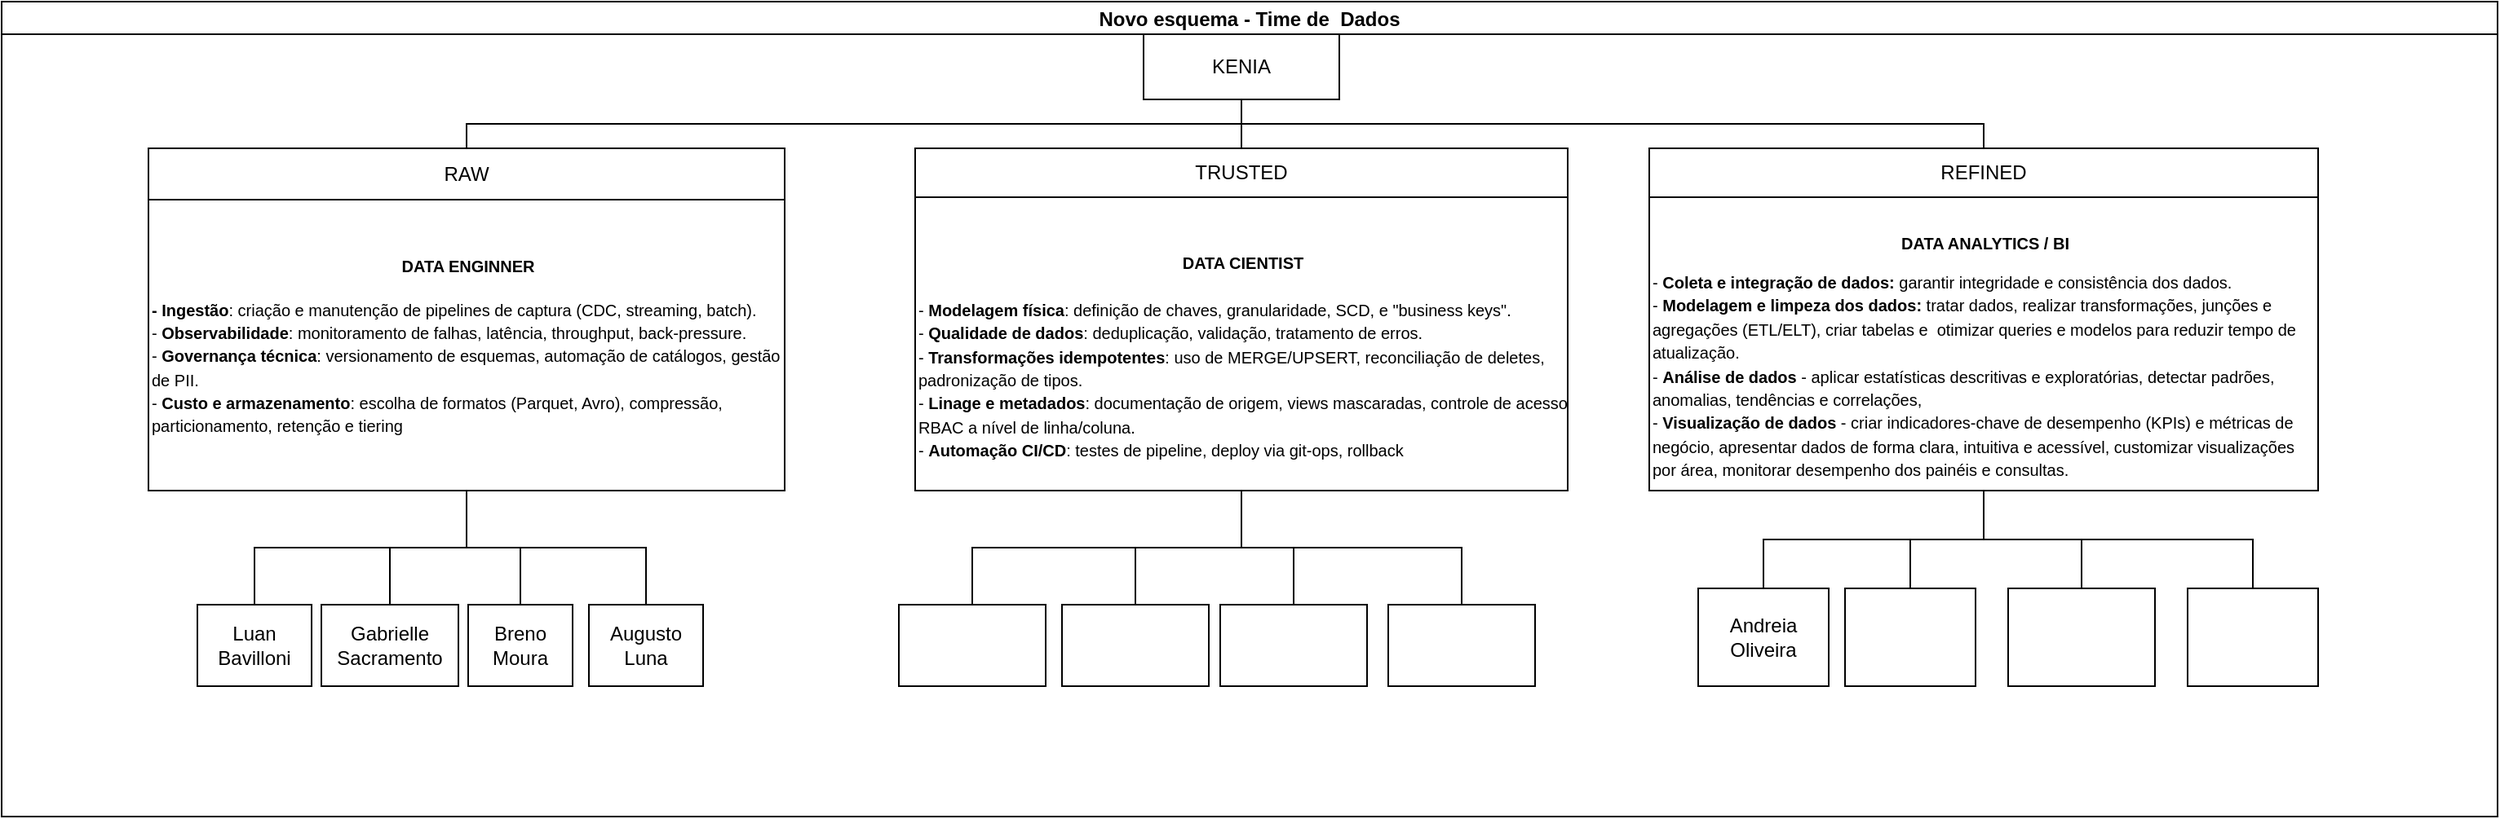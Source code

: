 <mxfile version="27.0.5">
  <diagram name="Página-1" id="KlbmcZpAb_SSr9tYCBlR">
    <mxGraphModel dx="2051" dy="667" grid="1" gridSize="10" guides="1" tooltips="1" connect="1" arrows="1" fold="1" page="1" pageScale="1" pageWidth="827" pageHeight="1169" math="0" shadow="0">
      <root>
        <mxCell id="0" />
        <mxCell id="1" parent="0" />
        <mxCell id="GM0EvHqoDfhebm5qIS6k-1" value="Novo esquema - Time de  Dados" style="swimlane;startSize=20;horizontal=1;containerType=tree;newEdgeStyle={&quot;edgeStyle&quot;:&quot;elbowEdgeStyle&quot;,&quot;startArrow&quot;:&quot;none&quot;,&quot;endArrow&quot;:&quot;none&quot;};" vertex="1" parent="1">
          <mxGeometry x="80" y="110" width="1530" height="500" as="geometry" />
        </mxCell>
        <mxCell id="GM0EvHqoDfhebm5qIS6k-2" value="" style="edgeStyle=elbowEdgeStyle;elbow=vertical;sourcePerimeterSpacing=0;targetPerimeterSpacing=0;startArrow=none;endArrow=none;rounded=0;curved=0;" edge="1" parent="GM0EvHqoDfhebm5qIS6k-1" source="GM0EvHqoDfhebm5qIS6k-4" target="GM0EvHqoDfhebm5qIS6k-5">
          <mxGeometry relative="1" as="geometry" />
        </mxCell>
        <mxCell id="GM0EvHqoDfhebm5qIS6k-3" value="" style="edgeStyle=elbowEdgeStyle;elbow=vertical;sourcePerimeterSpacing=0;targetPerimeterSpacing=0;startArrow=none;endArrow=none;rounded=0;curved=0;" edge="1" parent="GM0EvHqoDfhebm5qIS6k-1" source="GM0EvHqoDfhebm5qIS6k-4" target="GM0EvHqoDfhebm5qIS6k-6">
          <mxGeometry relative="1" as="geometry" />
        </mxCell>
        <UserObject label="KENIA" treeRoot="1" id="GM0EvHqoDfhebm5qIS6k-4">
          <mxCell style="whiteSpace=wrap;html=1;align=center;treeFolding=1;treeMoving=1;newEdgeStyle={&quot;edgeStyle&quot;:&quot;elbowEdgeStyle&quot;,&quot;startArrow&quot;:&quot;none&quot;,&quot;endArrow&quot;:&quot;none&quot;};" vertex="1" parent="GM0EvHqoDfhebm5qIS6k-1">
            <mxGeometry x="700" y="20" width="120" height="40" as="geometry" />
          </mxCell>
        </UserObject>
        <mxCell id="GM0EvHqoDfhebm5qIS6k-9" value="" style="edgeStyle=elbowEdgeStyle;elbow=vertical;sourcePerimeterSpacing=0;targetPerimeterSpacing=0;startArrow=none;endArrow=none;rounded=0;curved=0;" edge="1" target="GM0EvHqoDfhebm5qIS6k-10" source="GM0EvHqoDfhebm5qIS6k-4" parent="GM0EvHqoDfhebm5qIS6k-1">
          <mxGeometry relative="1" as="geometry">
            <mxPoint x="230" y="210" as="sourcePoint" />
          </mxGeometry>
        </mxCell>
        <mxCell id="GM0EvHqoDfhebm5qIS6k-22" value="" style="edgeStyle=elbowEdgeStyle;rounded=0;orthogonalLoop=1;jettySize=auto;html=1;elbow=vertical;startArrow=none;endArrow=none;" edge="1" target="GM0EvHqoDfhebm5qIS6k-23" source="GM0EvHqoDfhebm5qIS6k-17" parent="GM0EvHqoDfhebm5qIS6k-1">
          <mxGeometry relative="1" as="geometry">
            <mxPoint x="140" y="360" as="sourcePoint" />
          </mxGeometry>
        </mxCell>
        <mxCell id="GM0EvHqoDfhebm5qIS6k-29" value="" style="group" vertex="1" connectable="0" parent="GM0EvHqoDfhebm5qIS6k-1">
          <mxGeometry x="120" y="370" width="310" height="50" as="geometry" />
        </mxCell>
        <UserObject label="Luan Bavilloni" treeRoot="1" id="GM0EvHqoDfhebm5qIS6k-19">
          <mxCell style="whiteSpace=wrap;html=1;align=center;treeFolding=1;treeMoving=1;newEdgeStyle={&quot;edgeStyle&quot;:&quot;elbowEdgeStyle&quot;,&quot;startArrow&quot;:&quot;none&quot;,&quot;endArrow&quot;:&quot;none&quot;};" vertex="1" parent="GM0EvHqoDfhebm5qIS6k-29">
            <mxGeometry width="70" height="50" as="geometry" />
          </mxCell>
        </UserObject>
        <UserObject label="Gabrielle Sacramento" treeRoot="1" id="GM0EvHqoDfhebm5qIS6k-21">
          <mxCell style="whiteSpace=wrap;html=1;align=center;treeFolding=1;treeMoving=1;newEdgeStyle={&quot;edgeStyle&quot;:&quot;elbowEdgeStyle&quot;,&quot;startArrow&quot;:&quot;none&quot;,&quot;endArrow&quot;:&quot;none&quot;};" vertex="1" parent="GM0EvHqoDfhebm5qIS6k-29">
            <mxGeometry x="76" width="84" height="50" as="geometry" />
          </mxCell>
        </UserObject>
        <UserObject label="Breno Moura" treeRoot="1" id="GM0EvHqoDfhebm5qIS6k-23">
          <mxCell style="whiteSpace=wrap;html=1;align=center;treeFolding=1;treeMoving=1;newEdgeStyle={&quot;edgeStyle&quot;:&quot;elbowEdgeStyle&quot;,&quot;startArrow&quot;:&quot;none&quot;,&quot;endArrow&quot;:&quot;none&quot;};" vertex="1" parent="GM0EvHqoDfhebm5qIS6k-29">
            <mxGeometry x="166" width="64" height="50" as="geometry" />
          </mxCell>
        </UserObject>
        <UserObject label="Augusto Luna" treeRoot="1" id="GM0EvHqoDfhebm5qIS6k-25">
          <mxCell style="whiteSpace=wrap;html=1;align=center;treeFolding=1;treeMoving=1;newEdgeStyle={&quot;edgeStyle&quot;:&quot;elbowEdgeStyle&quot;,&quot;startArrow&quot;:&quot;none&quot;,&quot;endArrow&quot;:&quot;none&quot;};" vertex="1" parent="GM0EvHqoDfhebm5qIS6k-29">
            <mxGeometry x="240" width="70" height="50" as="geometry" />
          </mxCell>
        </UserObject>
        <mxCell id="GM0EvHqoDfhebm5qIS6k-50" value="" style="group" vertex="1" connectable="0" parent="GM0EvHqoDfhebm5qIS6k-1">
          <mxGeometry x="90" y="90" width="390" height="210" as="geometry" />
        </mxCell>
        <mxCell id="GM0EvHqoDfhebm5qIS6k-5" value="RAW" style="whiteSpace=wrap;html=1;align=center;verticalAlign=middle;treeFolding=1;treeMoving=1;newEdgeStyle={&quot;edgeStyle&quot;:&quot;elbowEdgeStyle&quot;,&quot;startArrow&quot;:&quot;none&quot;,&quot;endArrow&quot;:&quot;none&quot;};" vertex="1" parent="GM0EvHqoDfhebm5qIS6k-50">
          <mxGeometry width="390" height="31.5" as="geometry" />
        </mxCell>
        <UserObject label="&lt;div style=&quot;text-align: center;&quot;&gt;&lt;strong data-end=&quot;671&quot; data-start=&quot;659&quot;&gt;&lt;font style=&quot;font-size: 10px;&quot;&gt;DATA ENGINNER&lt;/font&gt;&lt;/strong&gt;&lt;/div&gt;&lt;font style=&quot;font-size: 10px;&quot;&gt;&lt;strong style=&quot;&quot; data-end=&quot;671&quot; data-start=&quot;659&quot;&gt;&lt;div&gt;&lt;strong data-end=&quot;671&quot; data-start=&quot;659&quot;&gt;&lt;br&gt;&lt;/strong&gt;&lt;/div&gt;- Ingestão&lt;/strong&gt;: criação e manutenção de pipelines de captura (CDC, streaming, batch).&lt;br&gt; - &lt;strong style=&quot;&quot; data-end=&quot;768&quot; data-start=&quot;749&quot;&gt;Observabilidade&lt;/strong&gt;: monitoramento de falhas, latência, throughput, back-pressure.&lt;br&gt; - &lt;strong style=&quot;&quot; data-end=&quot;860&quot; data-start=&quot;838&quot;&gt;Governança técnica&lt;/strong&gt;: versionamento de esquemas, automação de catálogos, gestão de PII.&lt;br&gt; - &lt;strong style=&quot;&quot; data-end=&quot;959&quot; data-start=&quot;934&quot;&gt;Custo e armazenamento&lt;/strong&gt;: escolha de formatos (Parquet, Avro), compressão, particionamento, retenção e tiering&lt;/font&gt;" treeRoot="1" id="GM0EvHqoDfhebm5qIS6k-17">
          <mxCell style="whiteSpace=wrap;html=1;align=left;treeFolding=1;treeMoving=1;newEdgeStyle={&quot;edgeStyle&quot;:&quot;elbowEdgeStyle&quot;,&quot;startArrow&quot;:&quot;none&quot;,&quot;endArrow&quot;:&quot;none&quot;};" vertex="1" parent="GM0EvHqoDfhebm5qIS6k-50">
            <mxGeometry y="31.5" width="390" height="178.5" as="geometry" />
          </mxCell>
        </UserObject>
        <mxCell id="GM0EvHqoDfhebm5qIS6k-49" style="edgeStyle=elbowEdgeStyle;rounded=0;orthogonalLoop=1;jettySize=auto;html=1;startArrow=none;endArrow=none;exitX=0;exitY=0;exitDx=0;exitDy=0;entryX=0;entryY=0.25;entryDx=0;entryDy=0;" edge="1" parent="GM0EvHqoDfhebm5qIS6k-50" source="GM0EvHqoDfhebm5qIS6k-17" target="GM0EvHqoDfhebm5qIS6k-17">
          <mxGeometry relative="1" as="geometry" />
        </mxCell>
        <mxCell id="GM0EvHqoDfhebm5qIS6k-18" value="" style="edgeStyle=elbowEdgeStyle;rounded=0;orthogonalLoop=1;jettySize=auto;html=1;elbow=vertical;startArrow=none;endArrow=none;" edge="1" source="GM0EvHqoDfhebm5qIS6k-17" target="GM0EvHqoDfhebm5qIS6k-19" parent="GM0EvHqoDfhebm5qIS6k-1">
          <mxGeometry relative="1" as="geometry" />
        </mxCell>
        <mxCell id="GM0EvHqoDfhebm5qIS6k-20" value="" style="edgeStyle=elbowEdgeStyle;rounded=0;orthogonalLoop=1;jettySize=auto;html=1;elbow=vertical;startArrow=none;endArrow=none;" edge="1" target="GM0EvHqoDfhebm5qIS6k-21" source="GM0EvHqoDfhebm5qIS6k-17" parent="GM0EvHqoDfhebm5qIS6k-1">
          <mxGeometry relative="1" as="geometry">
            <mxPoint x="155" y="505" as="sourcePoint" />
          </mxGeometry>
        </mxCell>
        <mxCell id="GM0EvHqoDfhebm5qIS6k-24" value="" style="edgeStyle=elbowEdgeStyle;rounded=0;orthogonalLoop=1;jettySize=auto;html=1;elbow=vertical;startArrow=none;endArrow=none;" edge="1" target="GM0EvHqoDfhebm5qIS6k-25" source="GM0EvHqoDfhebm5qIS6k-17" parent="GM0EvHqoDfhebm5qIS6k-1">
          <mxGeometry relative="1" as="geometry">
            <mxPoint x="155" y="505" as="sourcePoint" />
          </mxGeometry>
        </mxCell>
        <mxCell id="GM0EvHqoDfhebm5qIS6k-52" value="" style="group" vertex="1" connectable="0" parent="GM0EvHqoDfhebm5qIS6k-1">
          <mxGeometry x="560" y="90" width="400" height="210" as="geometry" />
        </mxCell>
        <mxCell id="GM0EvHqoDfhebm5qIS6k-6" value="TRUSTED" style="whiteSpace=wrap;html=1;align=center;verticalAlign=middle;treeFolding=1;treeMoving=1;newEdgeStyle={&quot;edgeStyle&quot;:&quot;elbowEdgeStyle&quot;,&quot;startArrow&quot;:&quot;none&quot;,&quot;endArrow&quot;:&quot;none&quot;};" vertex="1" parent="GM0EvHqoDfhebm5qIS6k-52">
          <mxGeometry width="400.0" height="30.0" as="geometry" />
        </mxCell>
        <UserObject label="&lt;div style=&quot;text-align: center;&quot;&gt;&lt;font style=&quot;font-size: 10px;&quot;&gt;&lt;b&gt;&lt;br&gt;&lt;/b&gt;&lt;/font&gt;&lt;/div&gt;&lt;div style=&quot;text-align: center;&quot;&gt;&lt;font style=&quot;font-size: 10px;&quot;&gt;&lt;b&gt;DATA CIENTIST&lt;/b&gt;&lt;/font&gt;&lt;/div&gt;&lt;div style=&quot;text-align: center;&quot;&gt;&lt;font style=&quot;font-size: 10px;&quot;&gt;&lt;b&gt;&lt;br&gt;&lt;/b&gt;&lt;/font&gt;&lt;/div&gt;&lt;font style=&quot;font-size: 10px;&quot;&gt;- &lt;strong style=&quot;&quot; data-end=&quot;1156&quot; data-start=&quot;1136&quot;&gt;Modelagem física&lt;/strong&gt;: definição de chaves, granularidade, SCD, e &quot;business keys&quot;.&lt;br&gt; - &lt;strong style=&quot;&quot; data-end=&quot;1246&quot; data-start=&quot;1224&quot;&gt;Qualidade de dados&lt;/strong&gt;: deduplicação, validação, tratamento de erros.&lt;br&gt; - &lt;strong style=&quot;&quot; data-end=&quot;1383&quot; data-start=&quot;1352&quot;&gt;Transformações idempotentes&lt;/strong&gt;: uso de MERGE/UPSERT, reconciliação de deletes, padronização de tipos.&lt;br&gt; - &lt;strong style=&quot;&quot; data-end=&quot;1483&quot; data-start=&quot;1461&quot;&gt;Linage e metadados&lt;/strong&gt;: documentação de origem, views mascaradas, controle de acesso RBAC a nível de linha/coluna.&lt;br&gt; - &lt;strong style=&quot;&quot; data-end=&quot;1601&quot; data-start=&quot;1582&quot;&gt;Automação CI/CD&lt;/strong&gt;: testes de pipeline, deploy via git-ops, rollback&lt;/font&gt;" treeRoot="1" id="GM0EvHqoDfhebm5qIS6k-26">
          <mxCell style="whiteSpace=wrap;html=1;align=left;treeFolding=1;treeMoving=1;newEdgeStyle={&quot;edgeStyle&quot;:&quot;elbowEdgeStyle&quot;,&quot;startArrow&quot;:&quot;none&quot;,&quot;endArrow&quot;:&quot;none&quot;};" vertex="1" parent="GM0EvHqoDfhebm5qIS6k-52">
            <mxGeometry y="30.0" width="400.0" height="180.0" as="geometry" />
          </mxCell>
        </UserObject>
        <mxCell id="GM0EvHqoDfhebm5qIS6k-43" style="edgeStyle=elbowEdgeStyle;rounded=0;orthogonalLoop=1;jettySize=auto;html=1;startArrow=none;endArrow=none;exitX=0.5;exitY=0;exitDx=0;exitDy=0;" edge="1" parent="GM0EvHqoDfhebm5qIS6k-52" source="GM0EvHqoDfhebm5qIS6k-6" target="GM0EvHqoDfhebm5qIS6k-6">
          <mxGeometry relative="1" as="geometry" />
        </mxCell>
        <mxCell id="GM0EvHqoDfhebm5qIS6k-53" value="" style="group" vertex="1" connectable="0" parent="GM0EvHqoDfhebm5qIS6k-1">
          <mxGeometry x="1000" y="110" width="420" height="220" as="geometry" />
        </mxCell>
        <mxCell id="GM0EvHqoDfhebm5qIS6k-59" value="" style="group" vertex="1" connectable="0" parent="GM0EvHqoDfhebm5qIS6k-53">
          <mxGeometry x="30" y="-20" width="390" height="210" as="geometry" />
        </mxCell>
        <mxCell id="GM0EvHqoDfhebm5qIS6k-10" value="REFINED" style="whiteSpace=wrap;html=1;align=center;verticalAlign=middle;treeFolding=1;treeMoving=1;newEdgeStyle={&quot;edgeStyle&quot;:&quot;elbowEdgeStyle&quot;,&quot;startArrow&quot;:&quot;none&quot;,&quot;endArrow&quot;:&quot;none&quot;};" vertex="1" parent="GM0EvHqoDfhebm5qIS6k-59">
          <mxGeometry x="-20" width="410" height="30" as="geometry" />
        </mxCell>
        <UserObject label="&lt;div&gt;&lt;font style=&quot;font-size: 10px;&quot;&gt;&lt;br&gt;&lt;/font&gt;&lt;/div&gt;&lt;font style=&quot;font-size: 10px;&quot;&gt;&lt;div style=&quot;&quot;&gt;&lt;font style=&quot;font-size: 10px;&quot;&gt;&lt;div style=&quot;font-size: 12px; text-align: center;&quot;&gt;&lt;font style=&quot;font-size: 10px;&quot;&gt;&lt;b&gt;DATA ANALYTICS / BI&lt;/b&gt;&lt;/font&gt;&lt;/div&gt;&lt;div&gt;&lt;font style=&quot;font-size: 10px;&quot;&gt;&lt;br&gt;&lt;/font&gt;&lt;/div&gt;&lt;/font&gt;&lt;/div&gt;&lt;div style=&quot;&quot;&gt;&lt;font style=&quot;font-size: 10px;&quot;&gt;-&amp;nbsp;&lt;b&gt;Coleta e integração de dados:&lt;/b&gt;&amp;nbsp;garantir integridade e consistência dos dados.&lt;/font&gt;&lt;/div&gt;- &lt;b&gt;Modelagem e limpeza dos dados:&lt;/b&gt; tratar dados, realizar transformações, junções e agregações (ETL/ELT), criar tabelas e&amp;nbsp; otimizar queries e modelos para reduzir tempo de atualização.&lt;br&gt; - &lt;b&gt;Análise de dados&lt;/b&gt; - aplicar estatísticas descritivas e exploratórias, detectar padrões, anomalias, tendências e correlações,&lt;br&gt; -&lt;b&gt; &lt;/b&gt;&lt;span style=&quot;&quot; data-end=&quot;1976&quot; data-start=&quot;1954&quot;&gt;&lt;b&gt;Visualização de dados&lt;/b&gt; - criar indicadores-chave de desempenho (KPIs) e métricas de negócio, apresentar dados de forma clara, intuitiva e acessível, customizar visualizações por área, monitorar desempenho dos painéis e consultas.&lt;/span&gt;&lt;/font&gt;" treeRoot="1" id="GM0EvHqoDfhebm5qIS6k-28">
          <mxCell style="whiteSpace=wrap;html=1;align=left;treeFolding=1;treeMoving=1;newEdgeStyle={&quot;edgeStyle&quot;:&quot;elbowEdgeStyle&quot;,&quot;startArrow&quot;:&quot;none&quot;,&quot;endArrow&quot;:&quot;none&quot;};" vertex="1" parent="GM0EvHqoDfhebm5qIS6k-59">
            <mxGeometry x="-20" y="30" width="410" height="180" as="geometry" />
          </mxCell>
        </UserObject>
        <mxCell id="GM0EvHqoDfhebm5qIS6k-11" style="edgeStyle=elbowEdgeStyle;rounded=0;orthogonalLoop=1;jettySize=auto;html=1;startArrow=none;endArrow=none;exitX=0.25;exitY=0;exitDx=0;exitDy=0;" edge="1" parent="GM0EvHqoDfhebm5qIS6k-59" source="GM0EvHqoDfhebm5qIS6k-10" target="GM0EvHqoDfhebm5qIS6k-10">
          <mxGeometry relative="1" as="geometry" />
        </mxCell>
        <mxCell id="GM0EvHqoDfhebm5qIS6k-60" value="" style="whiteSpace=wrap;html=1;align=left;" vertex="1" parent="GM0EvHqoDfhebm5qIS6k-1">
          <mxGeometry x="550" y="370" width="90" height="50" as="geometry" />
        </mxCell>
        <mxCell id="GM0EvHqoDfhebm5qIS6k-61" value="" style="edgeStyle=elbowEdgeStyle;rounded=0;orthogonalLoop=1;jettySize=auto;html=1;elbow=vertical;startArrow=none;endArrow=none;" edge="1" parent="GM0EvHqoDfhebm5qIS6k-1" source="GM0EvHqoDfhebm5qIS6k-26" target="GM0EvHqoDfhebm5qIS6k-60">
          <mxGeometry relative="1" as="geometry" />
        </mxCell>
        <mxCell id="GM0EvHqoDfhebm5qIS6k-62" value="" style="edgeStyle=elbowEdgeStyle;rounded=0;orthogonalLoop=1;jettySize=auto;html=1;elbow=vertical;startArrow=none;endArrow=none;" edge="1" target="GM0EvHqoDfhebm5qIS6k-63" source="GM0EvHqoDfhebm5qIS6k-26" parent="GM0EvHqoDfhebm5qIS6k-1">
          <mxGeometry relative="1" as="geometry">
            <mxPoint x="840" y="410" as="sourcePoint" />
          </mxGeometry>
        </mxCell>
        <mxCell id="GM0EvHqoDfhebm5qIS6k-63" value="" style="whiteSpace=wrap;html=1;align=left;" vertex="1" parent="GM0EvHqoDfhebm5qIS6k-1">
          <mxGeometry x="650" y="370" width="90" height="50" as="geometry" />
        </mxCell>
        <mxCell id="GM0EvHqoDfhebm5qIS6k-64" value="" style="edgeStyle=elbowEdgeStyle;rounded=0;orthogonalLoop=1;jettySize=auto;html=1;elbow=vertical;startArrow=none;endArrow=none;" edge="1" target="GM0EvHqoDfhebm5qIS6k-65" source="GM0EvHqoDfhebm5qIS6k-26" parent="GM0EvHqoDfhebm5qIS6k-1">
          <mxGeometry relative="1" as="geometry">
            <mxPoint x="840" y="410" as="sourcePoint" />
          </mxGeometry>
        </mxCell>
        <mxCell id="GM0EvHqoDfhebm5qIS6k-65" value="" style="whiteSpace=wrap;html=1;align=left;" vertex="1" parent="GM0EvHqoDfhebm5qIS6k-1">
          <mxGeometry x="747" y="370" width="90" height="50" as="geometry" />
        </mxCell>
        <mxCell id="GM0EvHqoDfhebm5qIS6k-66" value="" style="edgeStyle=elbowEdgeStyle;rounded=0;orthogonalLoop=1;jettySize=auto;html=1;elbow=vertical;startArrow=none;endArrow=none;" edge="1" target="GM0EvHqoDfhebm5qIS6k-67" source="GM0EvHqoDfhebm5qIS6k-26" parent="GM0EvHqoDfhebm5qIS6k-1">
          <mxGeometry relative="1" as="geometry">
            <mxPoint x="840" y="410" as="sourcePoint" />
          </mxGeometry>
        </mxCell>
        <mxCell id="GM0EvHqoDfhebm5qIS6k-67" value="" style="whiteSpace=wrap;html=1;align=left;" vertex="1" parent="GM0EvHqoDfhebm5qIS6k-1">
          <mxGeometry x="850" y="370" width="90" height="50" as="geometry" />
        </mxCell>
        <mxCell id="GM0EvHqoDfhebm5qIS6k-72" value="Andreia Oliveira" style="whiteSpace=wrap;html=1;align=center;" vertex="1" parent="GM0EvHqoDfhebm5qIS6k-1">
          <mxGeometry x="1040" y="360" width="80" height="60" as="geometry" />
        </mxCell>
        <mxCell id="GM0EvHqoDfhebm5qIS6k-73" value="" style="edgeStyle=elbowEdgeStyle;rounded=0;orthogonalLoop=1;jettySize=auto;html=1;elbow=vertical;startArrow=none;endArrow=none;" edge="1" parent="GM0EvHqoDfhebm5qIS6k-1" source="GM0EvHqoDfhebm5qIS6k-28" target="GM0EvHqoDfhebm5qIS6k-72">
          <mxGeometry relative="1" as="geometry" />
        </mxCell>
        <mxCell id="GM0EvHqoDfhebm5qIS6k-74" value="" style="edgeStyle=elbowEdgeStyle;rounded=0;orthogonalLoop=1;jettySize=auto;html=1;elbow=vertical;startArrow=none;endArrow=none;" edge="1" target="GM0EvHqoDfhebm5qIS6k-75" source="GM0EvHqoDfhebm5qIS6k-28" parent="GM0EvHqoDfhebm5qIS6k-1">
          <mxGeometry relative="1" as="geometry">
            <mxPoint x="1295" y="410" as="sourcePoint" />
          </mxGeometry>
        </mxCell>
        <mxCell id="GM0EvHqoDfhebm5qIS6k-75" value="" style="whiteSpace=wrap;html=1;align=left;" vertex="1" parent="GM0EvHqoDfhebm5qIS6k-1">
          <mxGeometry x="1130" y="360" width="80" height="60" as="geometry" />
        </mxCell>
        <mxCell id="GM0EvHqoDfhebm5qIS6k-76" value="" style="edgeStyle=elbowEdgeStyle;rounded=0;orthogonalLoop=1;jettySize=auto;html=1;elbow=vertical;startArrow=none;endArrow=none;" edge="1" target="GM0EvHqoDfhebm5qIS6k-77" source="GM0EvHqoDfhebm5qIS6k-28" parent="GM0EvHqoDfhebm5qIS6k-1">
          <mxGeometry relative="1" as="geometry">
            <mxPoint x="1295" y="410" as="sourcePoint" />
          </mxGeometry>
        </mxCell>
        <mxCell id="GM0EvHqoDfhebm5qIS6k-77" value="" style="whiteSpace=wrap;html=1;align=left;" vertex="1" parent="GM0EvHqoDfhebm5qIS6k-1">
          <mxGeometry x="1230" y="360" width="90" height="60" as="geometry" />
        </mxCell>
        <mxCell id="GM0EvHqoDfhebm5qIS6k-78" value="" style="edgeStyle=elbowEdgeStyle;rounded=0;orthogonalLoop=1;jettySize=auto;html=1;elbow=vertical;startArrow=none;endArrow=none;" edge="1" target="GM0EvHqoDfhebm5qIS6k-79" source="GM0EvHqoDfhebm5qIS6k-28" parent="GM0EvHqoDfhebm5qIS6k-1">
          <mxGeometry relative="1" as="geometry">
            <mxPoint x="1295" y="410" as="sourcePoint" />
          </mxGeometry>
        </mxCell>
        <mxCell id="GM0EvHqoDfhebm5qIS6k-79" value="" style="whiteSpace=wrap;html=1;align=left;" vertex="1" parent="GM0EvHqoDfhebm5qIS6k-1">
          <mxGeometry x="1340" y="360" width="80" height="60" as="geometry" />
        </mxCell>
      </root>
    </mxGraphModel>
  </diagram>
</mxfile>
